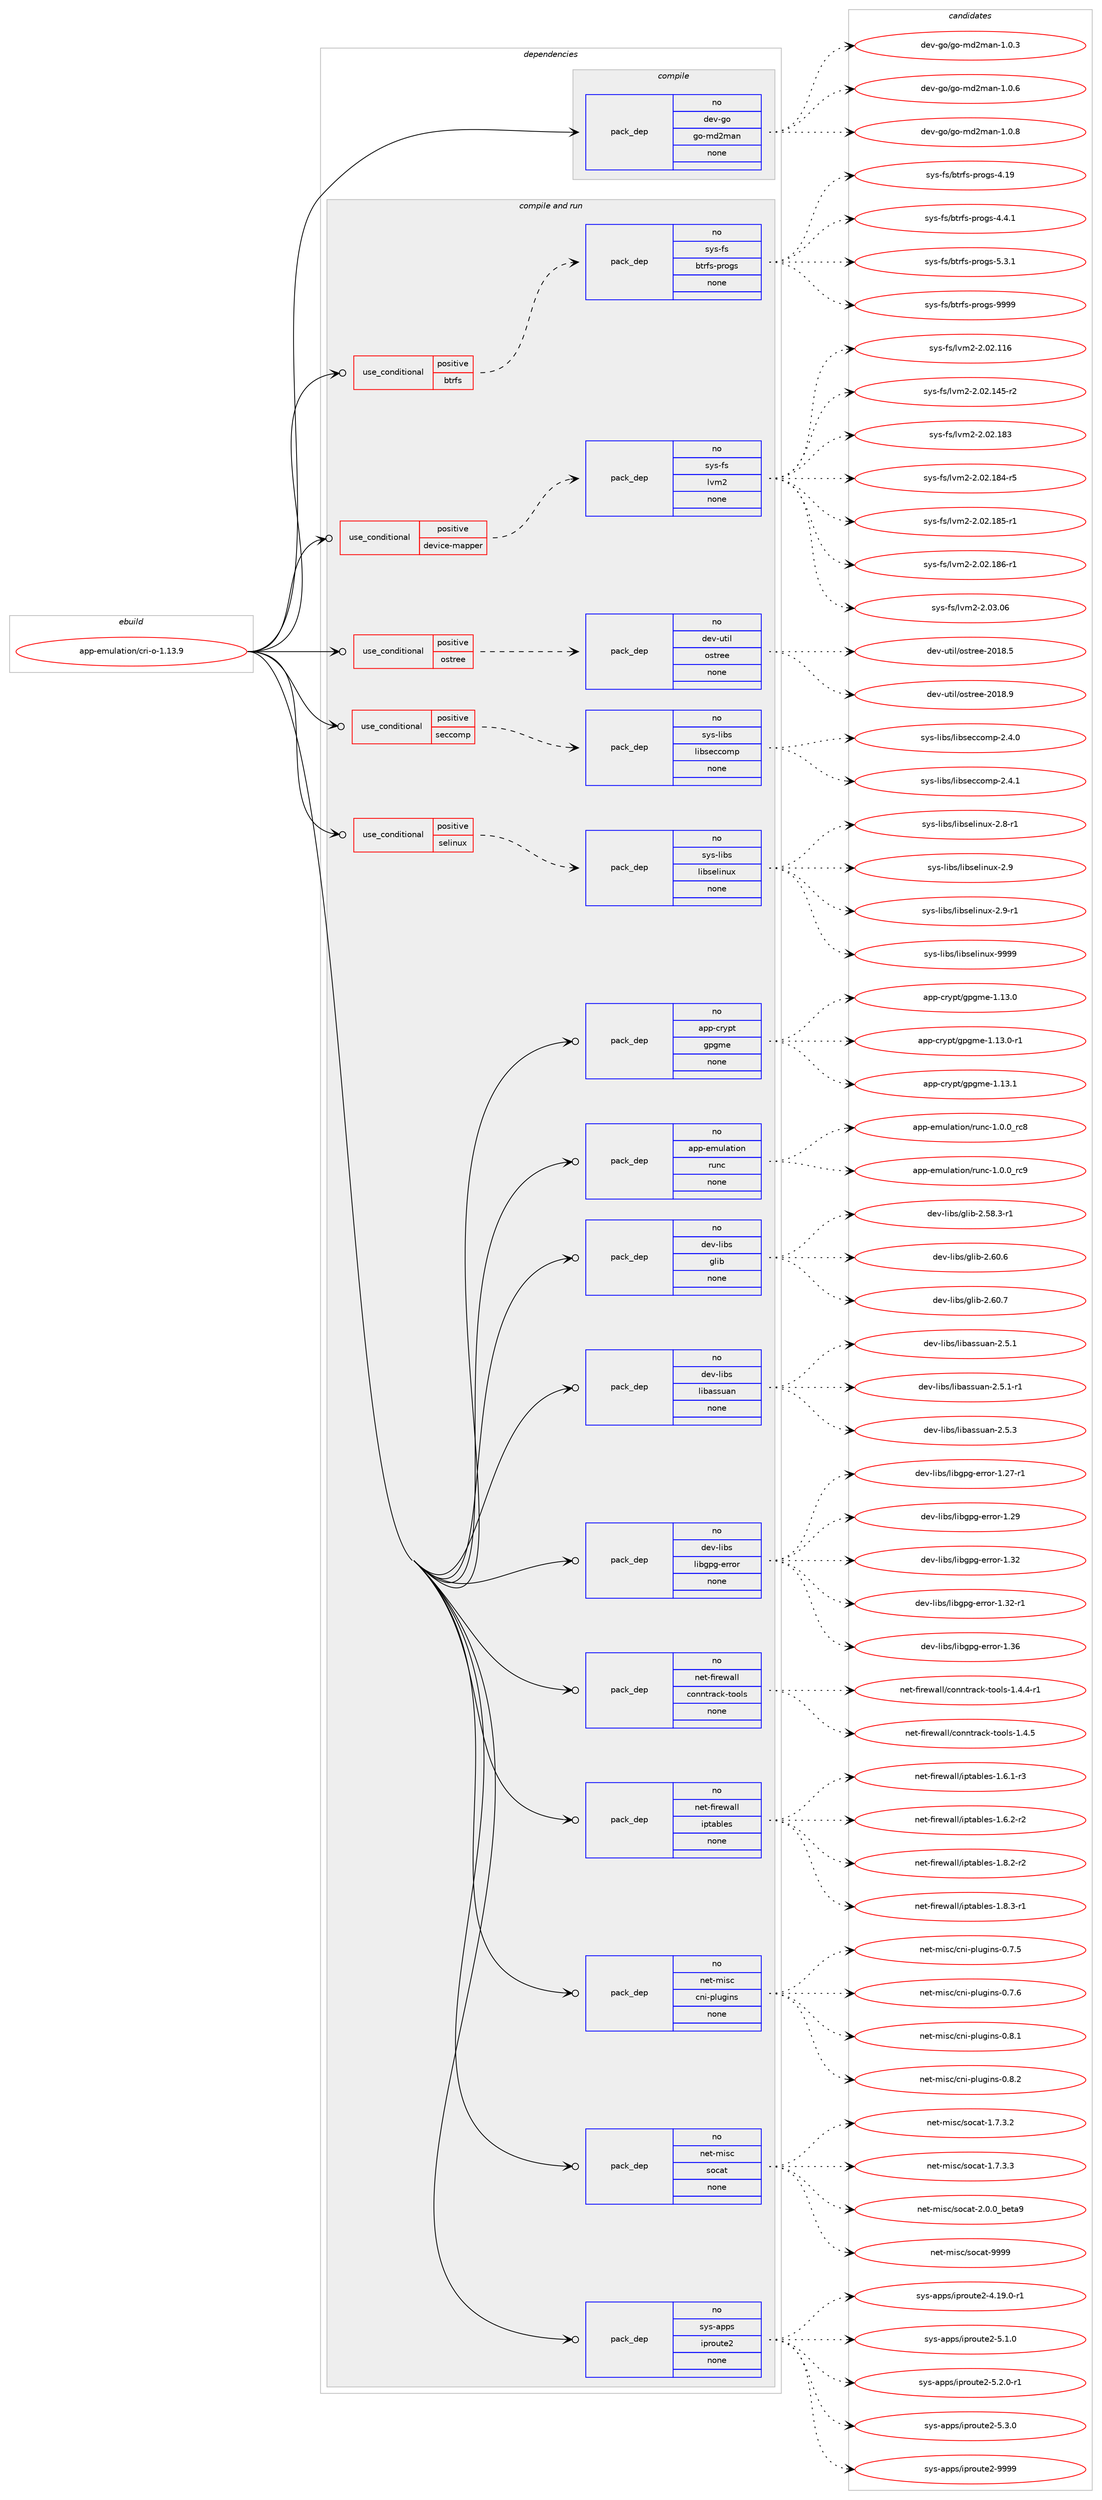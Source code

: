 digraph prolog {

# *************
# Graph options
# *************

newrank=true;
concentrate=true;
compound=true;
graph [rankdir=LR,fontname=Helvetica,fontsize=10,ranksep=1.5];#, ranksep=2.5, nodesep=0.2];
edge  [arrowhead=vee];
node  [fontname=Helvetica,fontsize=10];

# **********
# The ebuild
# **********

subgraph cluster_leftcol {
color=gray;
rank=same;
label=<<i>ebuild</i>>;
id [label="app-emulation/cri-o-1.13.9", color=red, width=4, href="../app-emulation/cri-o-1.13.9.svg"];
}

# ****************
# The dependencies
# ****************

subgraph cluster_midcol {
color=gray;
label=<<i>dependencies</i>>;
subgraph cluster_compile {
fillcolor="#eeeeee";
style=filled;
label=<<i>compile</i>>;
subgraph pack359571 {
dependency483457 [label=<<TABLE BORDER="0" CELLBORDER="1" CELLSPACING="0" CELLPADDING="4" WIDTH="220"><TR><TD ROWSPAN="6" CELLPADDING="30">pack_dep</TD></TR><TR><TD WIDTH="110">no</TD></TR><TR><TD>dev-go</TD></TR><TR><TD>go-md2man</TD></TR><TR><TD>none</TD></TR><TR><TD></TD></TR></TABLE>>, shape=none, color=blue];
}
id:e -> dependency483457:w [weight=20,style="solid",arrowhead="vee"];
}
subgraph cluster_compileandrun {
fillcolor="#eeeeee";
style=filled;
label=<<i>compile and run</i>>;
subgraph cond115092 {
dependency483458 [label=<<TABLE BORDER="0" CELLBORDER="1" CELLSPACING="0" CELLPADDING="4"><TR><TD ROWSPAN="3" CELLPADDING="10">use_conditional</TD></TR><TR><TD>positive</TD></TR><TR><TD>btrfs</TD></TR></TABLE>>, shape=none, color=red];
subgraph pack359572 {
dependency483459 [label=<<TABLE BORDER="0" CELLBORDER="1" CELLSPACING="0" CELLPADDING="4" WIDTH="220"><TR><TD ROWSPAN="6" CELLPADDING="30">pack_dep</TD></TR><TR><TD WIDTH="110">no</TD></TR><TR><TD>sys-fs</TD></TR><TR><TD>btrfs-progs</TD></TR><TR><TD>none</TD></TR><TR><TD></TD></TR></TABLE>>, shape=none, color=blue];
}
dependency483458:e -> dependency483459:w [weight=20,style="dashed",arrowhead="vee"];
}
id:e -> dependency483458:w [weight=20,style="solid",arrowhead="odotvee"];
subgraph cond115093 {
dependency483460 [label=<<TABLE BORDER="0" CELLBORDER="1" CELLSPACING="0" CELLPADDING="4"><TR><TD ROWSPAN="3" CELLPADDING="10">use_conditional</TD></TR><TR><TD>positive</TD></TR><TR><TD>device-mapper</TD></TR></TABLE>>, shape=none, color=red];
subgraph pack359573 {
dependency483461 [label=<<TABLE BORDER="0" CELLBORDER="1" CELLSPACING="0" CELLPADDING="4" WIDTH="220"><TR><TD ROWSPAN="6" CELLPADDING="30">pack_dep</TD></TR><TR><TD WIDTH="110">no</TD></TR><TR><TD>sys-fs</TD></TR><TR><TD>lvm2</TD></TR><TR><TD>none</TD></TR><TR><TD></TD></TR></TABLE>>, shape=none, color=blue];
}
dependency483460:e -> dependency483461:w [weight=20,style="dashed",arrowhead="vee"];
}
id:e -> dependency483460:w [weight=20,style="solid",arrowhead="odotvee"];
subgraph cond115094 {
dependency483462 [label=<<TABLE BORDER="0" CELLBORDER="1" CELLSPACING="0" CELLPADDING="4"><TR><TD ROWSPAN="3" CELLPADDING="10">use_conditional</TD></TR><TR><TD>positive</TD></TR><TR><TD>ostree</TD></TR></TABLE>>, shape=none, color=red];
subgraph pack359574 {
dependency483463 [label=<<TABLE BORDER="0" CELLBORDER="1" CELLSPACING="0" CELLPADDING="4" WIDTH="220"><TR><TD ROWSPAN="6" CELLPADDING="30">pack_dep</TD></TR><TR><TD WIDTH="110">no</TD></TR><TR><TD>dev-util</TD></TR><TR><TD>ostree</TD></TR><TR><TD>none</TD></TR><TR><TD></TD></TR></TABLE>>, shape=none, color=blue];
}
dependency483462:e -> dependency483463:w [weight=20,style="dashed",arrowhead="vee"];
}
id:e -> dependency483462:w [weight=20,style="solid",arrowhead="odotvee"];
subgraph cond115095 {
dependency483464 [label=<<TABLE BORDER="0" CELLBORDER="1" CELLSPACING="0" CELLPADDING="4"><TR><TD ROWSPAN="3" CELLPADDING="10">use_conditional</TD></TR><TR><TD>positive</TD></TR><TR><TD>seccomp</TD></TR></TABLE>>, shape=none, color=red];
subgraph pack359575 {
dependency483465 [label=<<TABLE BORDER="0" CELLBORDER="1" CELLSPACING="0" CELLPADDING="4" WIDTH="220"><TR><TD ROWSPAN="6" CELLPADDING="30">pack_dep</TD></TR><TR><TD WIDTH="110">no</TD></TR><TR><TD>sys-libs</TD></TR><TR><TD>libseccomp</TD></TR><TR><TD>none</TD></TR><TR><TD></TD></TR></TABLE>>, shape=none, color=blue];
}
dependency483464:e -> dependency483465:w [weight=20,style="dashed",arrowhead="vee"];
}
id:e -> dependency483464:w [weight=20,style="solid",arrowhead="odotvee"];
subgraph cond115096 {
dependency483466 [label=<<TABLE BORDER="0" CELLBORDER="1" CELLSPACING="0" CELLPADDING="4"><TR><TD ROWSPAN="3" CELLPADDING="10">use_conditional</TD></TR><TR><TD>positive</TD></TR><TR><TD>selinux</TD></TR></TABLE>>, shape=none, color=red];
subgraph pack359576 {
dependency483467 [label=<<TABLE BORDER="0" CELLBORDER="1" CELLSPACING="0" CELLPADDING="4" WIDTH="220"><TR><TD ROWSPAN="6" CELLPADDING="30">pack_dep</TD></TR><TR><TD WIDTH="110">no</TD></TR><TR><TD>sys-libs</TD></TR><TR><TD>libselinux</TD></TR><TR><TD>none</TD></TR><TR><TD></TD></TR></TABLE>>, shape=none, color=blue];
}
dependency483466:e -> dependency483467:w [weight=20,style="dashed",arrowhead="vee"];
}
id:e -> dependency483466:w [weight=20,style="solid",arrowhead="odotvee"];
subgraph pack359577 {
dependency483468 [label=<<TABLE BORDER="0" CELLBORDER="1" CELLSPACING="0" CELLPADDING="4" WIDTH="220"><TR><TD ROWSPAN="6" CELLPADDING="30">pack_dep</TD></TR><TR><TD WIDTH="110">no</TD></TR><TR><TD>app-crypt</TD></TR><TR><TD>gpgme</TD></TR><TR><TD>none</TD></TR><TR><TD></TD></TR></TABLE>>, shape=none, color=blue];
}
id:e -> dependency483468:w [weight=20,style="solid",arrowhead="odotvee"];
subgraph pack359578 {
dependency483469 [label=<<TABLE BORDER="0" CELLBORDER="1" CELLSPACING="0" CELLPADDING="4" WIDTH="220"><TR><TD ROWSPAN="6" CELLPADDING="30">pack_dep</TD></TR><TR><TD WIDTH="110">no</TD></TR><TR><TD>app-emulation</TD></TR><TR><TD>runc</TD></TR><TR><TD>none</TD></TR><TR><TD></TD></TR></TABLE>>, shape=none, color=blue];
}
id:e -> dependency483469:w [weight=20,style="solid",arrowhead="odotvee"];
subgraph pack359579 {
dependency483470 [label=<<TABLE BORDER="0" CELLBORDER="1" CELLSPACING="0" CELLPADDING="4" WIDTH="220"><TR><TD ROWSPAN="6" CELLPADDING="30">pack_dep</TD></TR><TR><TD WIDTH="110">no</TD></TR><TR><TD>dev-libs</TD></TR><TR><TD>glib</TD></TR><TR><TD>none</TD></TR><TR><TD></TD></TR></TABLE>>, shape=none, color=blue];
}
id:e -> dependency483470:w [weight=20,style="solid",arrowhead="odotvee"];
subgraph pack359580 {
dependency483471 [label=<<TABLE BORDER="0" CELLBORDER="1" CELLSPACING="0" CELLPADDING="4" WIDTH="220"><TR><TD ROWSPAN="6" CELLPADDING="30">pack_dep</TD></TR><TR><TD WIDTH="110">no</TD></TR><TR><TD>dev-libs</TD></TR><TR><TD>libassuan</TD></TR><TR><TD>none</TD></TR><TR><TD></TD></TR></TABLE>>, shape=none, color=blue];
}
id:e -> dependency483471:w [weight=20,style="solid",arrowhead="odotvee"];
subgraph pack359581 {
dependency483472 [label=<<TABLE BORDER="0" CELLBORDER="1" CELLSPACING="0" CELLPADDING="4" WIDTH="220"><TR><TD ROWSPAN="6" CELLPADDING="30">pack_dep</TD></TR><TR><TD WIDTH="110">no</TD></TR><TR><TD>dev-libs</TD></TR><TR><TD>libgpg-error</TD></TR><TR><TD>none</TD></TR><TR><TD></TD></TR></TABLE>>, shape=none, color=blue];
}
id:e -> dependency483472:w [weight=20,style="solid",arrowhead="odotvee"];
subgraph pack359582 {
dependency483473 [label=<<TABLE BORDER="0" CELLBORDER="1" CELLSPACING="0" CELLPADDING="4" WIDTH="220"><TR><TD ROWSPAN="6" CELLPADDING="30">pack_dep</TD></TR><TR><TD WIDTH="110">no</TD></TR><TR><TD>net-firewall</TD></TR><TR><TD>conntrack-tools</TD></TR><TR><TD>none</TD></TR><TR><TD></TD></TR></TABLE>>, shape=none, color=blue];
}
id:e -> dependency483473:w [weight=20,style="solid",arrowhead="odotvee"];
subgraph pack359583 {
dependency483474 [label=<<TABLE BORDER="0" CELLBORDER="1" CELLSPACING="0" CELLPADDING="4" WIDTH="220"><TR><TD ROWSPAN="6" CELLPADDING="30">pack_dep</TD></TR><TR><TD WIDTH="110">no</TD></TR><TR><TD>net-firewall</TD></TR><TR><TD>iptables</TD></TR><TR><TD>none</TD></TR><TR><TD></TD></TR></TABLE>>, shape=none, color=blue];
}
id:e -> dependency483474:w [weight=20,style="solid",arrowhead="odotvee"];
subgraph pack359584 {
dependency483475 [label=<<TABLE BORDER="0" CELLBORDER="1" CELLSPACING="0" CELLPADDING="4" WIDTH="220"><TR><TD ROWSPAN="6" CELLPADDING="30">pack_dep</TD></TR><TR><TD WIDTH="110">no</TD></TR><TR><TD>net-misc</TD></TR><TR><TD>cni-plugins</TD></TR><TR><TD>none</TD></TR><TR><TD></TD></TR></TABLE>>, shape=none, color=blue];
}
id:e -> dependency483475:w [weight=20,style="solid",arrowhead="odotvee"];
subgraph pack359585 {
dependency483476 [label=<<TABLE BORDER="0" CELLBORDER="1" CELLSPACING="0" CELLPADDING="4" WIDTH="220"><TR><TD ROWSPAN="6" CELLPADDING="30">pack_dep</TD></TR><TR><TD WIDTH="110">no</TD></TR><TR><TD>net-misc</TD></TR><TR><TD>socat</TD></TR><TR><TD>none</TD></TR><TR><TD></TD></TR></TABLE>>, shape=none, color=blue];
}
id:e -> dependency483476:w [weight=20,style="solid",arrowhead="odotvee"];
subgraph pack359586 {
dependency483477 [label=<<TABLE BORDER="0" CELLBORDER="1" CELLSPACING="0" CELLPADDING="4" WIDTH="220"><TR><TD ROWSPAN="6" CELLPADDING="30">pack_dep</TD></TR><TR><TD WIDTH="110">no</TD></TR><TR><TD>sys-apps</TD></TR><TR><TD>iproute2</TD></TR><TR><TD>none</TD></TR><TR><TD></TD></TR></TABLE>>, shape=none, color=blue];
}
id:e -> dependency483477:w [weight=20,style="solid",arrowhead="odotvee"];
}
subgraph cluster_run {
fillcolor="#eeeeee";
style=filled;
label=<<i>run</i>>;
}
}

# **************
# The candidates
# **************

subgraph cluster_choices {
rank=same;
color=gray;
label=<<i>candidates</i>>;

subgraph choice359571 {
color=black;
nodesep=1;
choice1001011184510311147103111451091005010997110454946484651 [label="dev-go/go-md2man-1.0.3", color=red, width=4,href="../dev-go/go-md2man-1.0.3.svg"];
choice1001011184510311147103111451091005010997110454946484654 [label="dev-go/go-md2man-1.0.6", color=red, width=4,href="../dev-go/go-md2man-1.0.6.svg"];
choice1001011184510311147103111451091005010997110454946484656 [label="dev-go/go-md2man-1.0.8", color=red, width=4,href="../dev-go/go-md2man-1.0.8.svg"];
dependency483457:e -> choice1001011184510311147103111451091005010997110454946484651:w [style=dotted,weight="100"];
dependency483457:e -> choice1001011184510311147103111451091005010997110454946484654:w [style=dotted,weight="100"];
dependency483457:e -> choice1001011184510311147103111451091005010997110454946484656:w [style=dotted,weight="100"];
}
subgraph choice359572 {
color=black;
nodesep=1;
choice115121115451021154798116114102115451121141111031154552464957 [label="sys-fs/btrfs-progs-4.19", color=red, width=4,href="../sys-fs/btrfs-progs-4.19.svg"];
choice11512111545102115479811611410211545112114111103115455246524649 [label="sys-fs/btrfs-progs-4.4.1", color=red, width=4,href="../sys-fs/btrfs-progs-4.4.1.svg"];
choice11512111545102115479811611410211545112114111103115455346514649 [label="sys-fs/btrfs-progs-5.3.1", color=red, width=4,href="../sys-fs/btrfs-progs-5.3.1.svg"];
choice115121115451021154798116114102115451121141111031154557575757 [label="sys-fs/btrfs-progs-9999", color=red, width=4,href="../sys-fs/btrfs-progs-9999.svg"];
dependency483459:e -> choice115121115451021154798116114102115451121141111031154552464957:w [style=dotted,weight="100"];
dependency483459:e -> choice11512111545102115479811611410211545112114111103115455246524649:w [style=dotted,weight="100"];
dependency483459:e -> choice11512111545102115479811611410211545112114111103115455346514649:w [style=dotted,weight="100"];
dependency483459:e -> choice115121115451021154798116114102115451121141111031154557575757:w [style=dotted,weight="100"];
}
subgraph choice359573 {
color=black;
nodesep=1;
choice115121115451021154710811810950455046485046494954 [label="sys-fs/lvm2-2.02.116", color=red, width=4,href="../sys-fs/lvm2-2.02.116.svg"];
choice1151211154510211547108118109504550464850464952534511450 [label="sys-fs/lvm2-2.02.145-r2", color=red, width=4,href="../sys-fs/lvm2-2.02.145-r2.svg"];
choice115121115451021154710811810950455046485046495651 [label="sys-fs/lvm2-2.02.183", color=red, width=4,href="../sys-fs/lvm2-2.02.183.svg"];
choice1151211154510211547108118109504550464850464956524511453 [label="sys-fs/lvm2-2.02.184-r5", color=red, width=4,href="../sys-fs/lvm2-2.02.184-r5.svg"];
choice1151211154510211547108118109504550464850464956534511449 [label="sys-fs/lvm2-2.02.185-r1", color=red, width=4,href="../sys-fs/lvm2-2.02.185-r1.svg"];
choice1151211154510211547108118109504550464850464956544511449 [label="sys-fs/lvm2-2.02.186-r1", color=red, width=4,href="../sys-fs/lvm2-2.02.186-r1.svg"];
choice1151211154510211547108118109504550464851464854 [label="sys-fs/lvm2-2.03.06", color=red, width=4,href="../sys-fs/lvm2-2.03.06.svg"];
dependency483461:e -> choice115121115451021154710811810950455046485046494954:w [style=dotted,weight="100"];
dependency483461:e -> choice1151211154510211547108118109504550464850464952534511450:w [style=dotted,weight="100"];
dependency483461:e -> choice115121115451021154710811810950455046485046495651:w [style=dotted,weight="100"];
dependency483461:e -> choice1151211154510211547108118109504550464850464956524511453:w [style=dotted,weight="100"];
dependency483461:e -> choice1151211154510211547108118109504550464850464956534511449:w [style=dotted,weight="100"];
dependency483461:e -> choice1151211154510211547108118109504550464850464956544511449:w [style=dotted,weight="100"];
dependency483461:e -> choice1151211154510211547108118109504550464851464854:w [style=dotted,weight="100"];
}
subgraph choice359574 {
color=black;
nodesep=1;
choice100101118451171161051084711111511611410110145504849564653 [label="dev-util/ostree-2018.5", color=red, width=4,href="../dev-util/ostree-2018.5.svg"];
choice100101118451171161051084711111511611410110145504849564657 [label="dev-util/ostree-2018.9", color=red, width=4,href="../dev-util/ostree-2018.9.svg"];
dependency483463:e -> choice100101118451171161051084711111511611410110145504849564653:w [style=dotted,weight="100"];
dependency483463:e -> choice100101118451171161051084711111511611410110145504849564657:w [style=dotted,weight="100"];
}
subgraph choice359575 {
color=black;
nodesep=1;
choice115121115451081059811547108105981151019999111109112455046524648 [label="sys-libs/libseccomp-2.4.0", color=red, width=4,href="../sys-libs/libseccomp-2.4.0.svg"];
choice115121115451081059811547108105981151019999111109112455046524649 [label="sys-libs/libseccomp-2.4.1", color=red, width=4,href="../sys-libs/libseccomp-2.4.1.svg"];
dependency483465:e -> choice115121115451081059811547108105981151019999111109112455046524648:w [style=dotted,weight="100"];
dependency483465:e -> choice115121115451081059811547108105981151019999111109112455046524649:w [style=dotted,weight="100"];
}
subgraph choice359576 {
color=black;
nodesep=1;
choice11512111545108105981154710810598115101108105110117120455046564511449 [label="sys-libs/libselinux-2.8-r1", color=red, width=4,href="../sys-libs/libselinux-2.8-r1.svg"];
choice1151211154510810598115471081059811510110810511011712045504657 [label="sys-libs/libselinux-2.9", color=red, width=4,href="../sys-libs/libselinux-2.9.svg"];
choice11512111545108105981154710810598115101108105110117120455046574511449 [label="sys-libs/libselinux-2.9-r1", color=red, width=4,href="../sys-libs/libselinux-2.9-r1.svg"];
choice115121115451081059811547108105981151011081051101171204557575757 [label="sys-libs/libselinux-9999", color=red, width=4,href="../sys-libs/libselinux-9999.svg"];
dependency483467:e -> choice11512111545108105981154710810598115101108105110117120455046564511449:w [style=dotted,weight="100"];
dependency483467:e -> choice1151211154510810598115471081059811510110810511011712045504657:w [style=dotted,weight="100"];
dependency483467:e -> choice11512111545108105981154710810598115101108105110117120455046574511449:w [style=dotted,weight="100"];
dependency483467:e -> choice115121115451081059811547108105981151011081051101171204557575757:w [style=dotted,weight="100"];
}
subgraph choice359577 {
color=black;
nodesep=1;
choice9711211245991141211121164710311210310910145494649514648 [label="app-crypt/gpgme-1.13.0", color=red, width=4,href="../app-crypt/gpgme-1.13.0.svg"];
choice97112112459911412111211647103112103109101454946495146484511449 [label="app-crypt/gpgme-1.13.0-r1", color=red, width=4,href="../app-crypt/gpgme-1.13.0-r1.svg"];
choice9711211245991141211121164710311210310910145494649514649 [label="app-crypt/gpgme-1.13.1", color=red, width=4,href="../app-crypt/gpgme-1.13.1.svg"];
dependency483468:e -> choice9711211245991141211121164710311210310910145494649514648:w [style=dotted,weight="100"];
dependency483468:e -> choice97112112459911412111211647103112103109101454946495146484511449:w [style=dotted,weight="100"];
dependency483468:e -> choice9711211245991141211121164710311210310910145494649514649:w [style=dotted,weight="100"];
}
subgraph choice359578 {
color=black;
nodesep=1;
choice9711211245101109117108971161051111104711411711099454946484648951149956 [label="app-emulation/runc-1.0.0_rc8", color=red, width=4,href="../app-emulation/runc-1.0.0_rc8.svg"];
choice9711211245101109117108971161051111104711411711099454946484648951149957 [label="app-emulation/runc-1.0.0_rc9", color=red, width=4,href="../app-emulation/runc-1.0.0_rc9.svg"];
dependency483469:e -> choice9711211245101109117108971161051111104711411711099454946484648951149956:w [style=dotted,weight="100"];
dependency483469:e -> choice9711211245101109117108971161051111104711411711099454946484648951149957:w [style=dotted,weight="100"];
}
subgraph choice359579 {
color=black;
nodesep=1;
choice10010111845108105981154710310810598455046535646514511449 [label="dev-libs/glib-2.58.3-r1", color=red, width=4,href="../dev-libs/glib-2.58.3-r1.svg"];
choice1001011184510810598115471031081059845504654484654 [label="dev-libs/glib-2.60.6", color=red, width=4,href="../dev-libs/glib-2.60.6.svg"];
choice1001011184510810598115471031081059845504654484655 [label="dev-libs/glib-2.60.7", color=red, width=4,href="../dev-libs/glib-2.60.7.svg"];
dependency483470:e -> choice10010111845108105981154710310810598455046535646514511449:w [style=dotted,weight="100"];
dependency483470:e -> choice1001011184510810598115471031081059845504654484654:w [style=dotted,weight="100"];
dependency483470:e -> choice1001011184510810598115471031081059845504654484655:w [style=dotted,weight="100"];
}
subgraph choice359580 {
color=black;
nodesep=1;
choice100101118451081059811547108105989711511511797110455046534649 [label="dev-libs/libassuan-2.5.1", color=red, width=4,href="../dev-libs/libassuan-2.5.1.svg"];
choice1001011184510810598115471081059897115115117971104550465346494511449 [label="dev-libs/libassuan-2.5.1-r1", color=red, width=4,href="../dev-libs/libassuan-2.5.1-r1.svg"];
choice100101118451081059811547108105989711511511797110455046534651 [label="dev-libs/libassuan-2.5.3", color=red, width=4,href="../dev-libs/libassuan-2.5.3.svg"];
dependency483471:e -> choice100101118451081059811547108105989711511511797110455046534649:w [style=dotted,weight="100"];
dependency483471:e -> choice1001011184510810598115471081059897115115117971104550465346494511449:w [style=dotted,weight="100"];
dependency483471:e -> choice100101118451081059811547108105989711511511797110455046534651:w [style=dotted,weight="100"];
}
subgraph choice359581 {
color=black;
nodesep=1;
choice100101118451081059811547108105981031121034510111411411111445494650554511449 [label="dev-libs/libgpg-error-1.27-r1", color=red, width=4,href="../dev-libs/libgpg-error-1.27-r1.svg"];
choice10010111845108105981154710810598103112103451011141141111144549465057 [label="dev-libs/libgpg-error-1.29", color=red, width=4,href="../dev-libs/libgpg-error-1.29.svg"];
choice10010111845108105981154710810598103112103451011141141111144549465150 [label="dev-libs/libgpg-error-1.32", color=red, width=4,href="../dev-libs/libgpg-error-1.32.svg"];
choice100101118451081059811547108105981031121034510111411411111445494651504511449 [label="dev-libs/libgpg-error-1.32-r1", color=red, width=4,href="../dev-libs/libgpg-error-1.32-r1.svg"];
choice10010111845108105981154710810598103112103451011141141111144549465154 [label="dev-libs/libgpg-error-1.36", color=red, width=4,href="../dev-libs/libgpg-error-1.36.svg"];
dependency483472:e -> choice100101118451081059811547108105981031121034510111411411111445494650554511449:w [style=dotted,weight="100"];
dependency483472:e -> choice10010111845108105981154710810598103112103451011141141111144549465057:w [style=dotted,weight="100"];
dependency483472:e -> choice10010111845108105981154710810598103112103451011141141111144549465150:w [style=dotted,weight="100"];
dependency483472:e -> choice100101118451081059811547108105981031121034510111411411111445494651504511449:w [style=dotted,weight="100"];
dependency483472:e -> choice10010111845108105981154710810598103112103451011141141111144549465154:w [style=dotted,weight="100"];
}
subgraph choice359582 {
color=black;
nodesep=1;
choice110101116451021051141011199710810847991111101101161149799107451161111111081154549465246524511449 [label="net-firewall/conntrack-tools-1.4.4-r1", color=red, width=4,href="../net-firewall/conntrack-tools-1.4.4-r1.svg"];
choice11010111645102105114101119971081084799111110110116114979910745116111111108115454946524653 [label="net-firewall/conntrack-tools-1.4.5", color=red, width=4,href="../net-firewall/conntrack-tools-1.4.5.svg"];
dependency483473:e -> choice110101116451021051141011199710810847991111101101161149799107451161111111081154549465246524511449:w [style=dotted,weight="100"];
dependency483473:e -> choice11010111645102105114101119971081084799111110110116114979910745116111111108115454946524653:w [style=dotted,weight="100"];
}
subgraph choice359583 {
color=black;
nodesep=1;
choice11010111645102105114101119971081084710511211697981081011154549465446494511451 [label="net-firewall/iptables-1.6.1-r3", color=red, width=4,href="../net-firewall/iptables-1.6.1-r3.svg"];
choice11010111645102105114101119971081084710511211697981081011154549465446504511450 [label="net-firewall/iptables-1.6.2-r2", color=red, width=4,href="../net-firewall/iptables-1.6.2-r2.svg"];
choice11010111645102105114101119971081084710511211697981081011154549465646504511450 [label="net-firewall/iptables-1.8.2-r2", color=red, width=4,href="../net-firewall/iptables-1.8.2-r2.svg"];
choice11010111645102105114101119971081084710511211697981081011154549465646514511449 [label="net-firewall/iptables-1.8.3-r1", color=red, width=4,href="../net-firewall/iptables-1.8.3-r1.svg"];
dependency483474:e -> choice11010111645102105114101119971081084710511211697981081011154549465446494511451:w [style=dotted,weight="100"];
dependency483474:e -> choice11010111645102105114101119971081084710511211697981081011154549465446504511450:w [style=dotted,weight="100"];
dependency483474:e -> choice11010111645102105114101119971081084710511211697981081011154549465646504511450:w [style=dotted,weight="100"];
dependency483474:e -> choice11010111645102105114101119971081084710511211697981081011154549465646514511449:w [style=dotted,weight="100"];
}
subgraph choice359584 {
color=black;
nodesep=1;
choice1101011164510910511599479911010545112108117103105110115454846554653 [label="net-misc/cni-plugins-0.7.5", color=red, width=4,href="../net-misc/cni-plugins-0.7.5.svg"];
choice1101011164510910511599479911010545112108117103105110115454846554654 [label="net-misc/cni-plugins-0.7.6", color=red, width=4,href="../net-misc/cni-plugins-0.7.6.svg"];
choice1101011164510910511599479911010545112108117103105110115454846564649 [label="net-misc/cni-plugins-0.8.1", color=red, width=4,href="../net-misc/cni-plugins-0.8.1.svg"];
choice1101011164510910511599479911010545112108117103105110115454846564650 [label="net-misc/cni-plugins-0.8.2", color=red, width=4,href="../net-misc/cni-plugins-0.8.2.svg"];
dependency483475:e -> choice1101011164510910511599479911010545112108117103105110115454846554653:w [style=dotted,weight="100"];
dependency483475:e -> choice1101011164510910511599479911010545112108117103105110115454846554654:w [style=dotted,weight="100"];
dependency483475:e -> choice1101011164510910511599479911010545112108117103105110115454846564649:w [style=dotted,weight="100"];
dependency483475:e -> choice1101011164510910511599479911010545112108117103105110115454846564650:w [style=dotted,weight="100"];
}
subgraph choice359585 {
color=black;
nodesep=1;
choice11010111645109105115994711511199971164549465546514650 [label="net-misc/socat-1.7.3.2", color=red, width=4,href="../net-misc/socat-1.7.3.2.svg"];
choice11010111645109105115994711511199971164549465546514651 [label="net-misc/socat-1.7.3.3", color=red, width=4,href="../net-misc/socat-1.7.3.3.svg"];
choice110101116451091051159947115111999711645504648464895981011169757 [label="net-misc/socat-2.0.0_beta9", color=red, width=4,href="../net-misc/socat-2.0.0_beta9.svg"];
choice11010111645109105115994711511199971164557575757 [label="net-misc/socat-9999", color=red, width=4,href="../net-misc/socat-9999.svg"];
dependency483476:e -> choice11010111645109105115994711511199971164549465546514650:w [style=dotted,weight="100"];
dependency483476:e -> choice11010111645109105115994711511199971164549465546514651:w [style=dotted,weight="100"];
dependency483476:e -> choice110101116451091051159947115111999711645504648464895981011169757:w [style=dotted,weight="100"];
dependency483476:e -> choice11010111645109105115994711511199971164557575757:w [style=dotted,weight="100"];
}
subgraph choice359586 {
color=black;
nodesep=1;
choice11512111545971121121154710511211411111711610150455246495746484511449 [label="sys-apps/iproute2-4.19.0-r1", color=red, width=4,href="../sys-apps/iproute2-4.19.0-r1.svg"];
choice11512111545971121121154710511211411111711610150455346494648 [label="sys-apps/iproute2-5.1.0", color=red, width=4,href="../sys-apps/iproute2-5.1.0.svg"];
choice115121115459711211211547105112114111117116101504553465046484511449 [label="sys-apps/iproute2-5.2.0-r1", color=red, width=4,href="../sys-apps/iproute2-5.2.0-r1.svg"];
choice11512111545971121121154710511211411111711610150455346514648 [label="sys-apps/iproute2-5.3.0", color=red, width=4,href="../sys-apps/iproute2-5.3.0.svg"];
choice115121115459711211211547105112114111117116101504557575757 [label="sys-apps/iproute2-9999", color=red, width=4,href="../sys-apps/iproute2-9999.svg"];
dependency483477:e -> choice11512111545971121121154710511211411111711610150455246495746484511449:w [style=dotted,weight="100"];
dependency483477:e -> choice11512111545971121121154710511211411111711610150455346494648:w [style=dotted,weight="100"];
dependency483477:e -> choice115121115459711211211547105112114111117116101504553465046484511449:w [style=dotted,weight="100"];
dependency483477:e -> choice11512111545971121121154710511211411111711610150455346514648:w [style=dotted,weight="100"];
dependency483477:e -> choice115121115459711211211547105112114111117116101504557575757:w [style=dotted,weight="100"];
}
}

}
